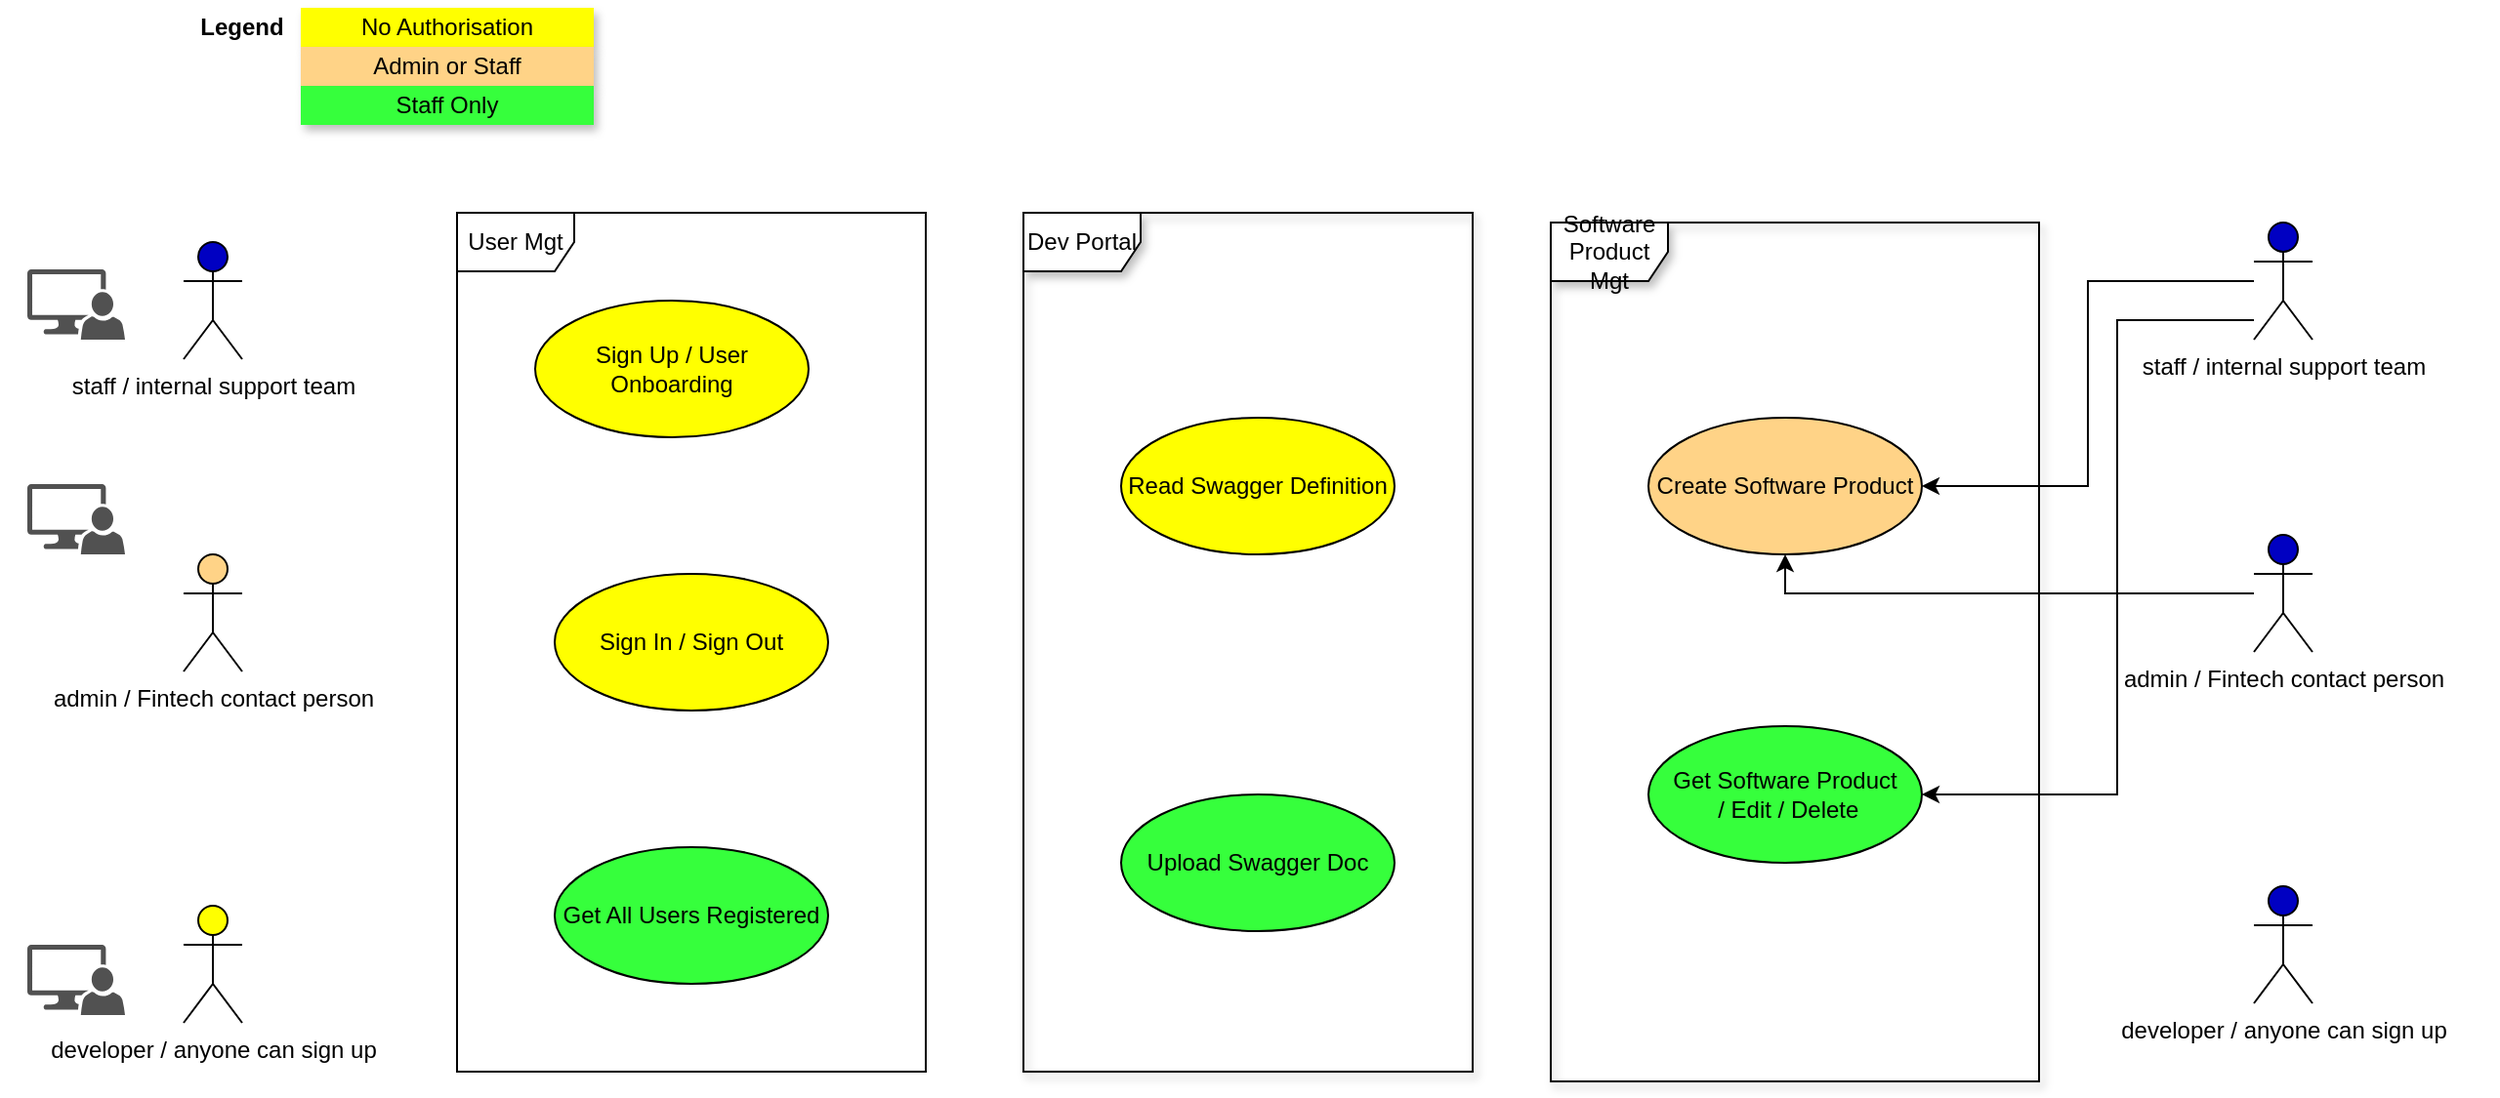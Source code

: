 <mxfile version="13.5.8" type="github">
  <diagram name="Page-1" id="e7e014a7-5840-1c2e-5031-d8a46d1fe8dd">
    <mxGraphModel dx="1263" dy="682" grid="1" gridSize="10" guides="1" tooltips="1" connect="1" arrows="1" fold="1" page="1" pageScale="1" pageWidth="1169" pageHeight="826" background="#ffffff" math="0" shadow="0">
      <root>
        <mxCell id="0" />
        <mxCell id="1" parent="0" />
        <mxCell id="DFxoOUwJSN-Vv42BanRs-62" value="Dev Portal" style="shape=umlFrame;whiteSpace=wrap;html=1;shadow=1;" vertex="1" parent="1">
          <mxGeometry x="530" y="115" width="230" height="440" as="geometry" />
        </mxCell>
        <mxCell id="DFxoOUwJSN-Vv42BanRs-64" value="Software Product Mgt" style="shape=umlFrame;whiteSpace=wrap;html=1;shadow=1;" vertex="1" parent="1">
          <mxGeometry x="800" y="120" width="250" height="440" as="geometry" />
        </mxCell>
        <mxCell id="DFxoOUwJSN-Vv42BanRs-56" value="User Mgt" style="shape=umlFrame;whiteSpace=wrap;html=1;shadow=0;" vertex="1" parent="1">
          <mxGeometry x="240" y="115" width="240" height="440" as="geometry" />
        </mxCell>
        <mxCell id="DFxoOUwJSN-Vv42BanRs-41" value="staff / internal support team" style="shape=umlActor;verticalLabelPosition=bottom;verticalAlign=top;html=1;fillColor=#0000C2;" vertex="1" parent="1">
          <mxGeometry x="100" y="130" width="30" height="60" as="geometry" />
        </mxCell>
        <mxCell id="DFxoOUwJSN-Vv42BanRs-42" value="admin / Fintech contact person" style="shape=umlActor;verticalLabelPosition=bottom;verticalAlign=top;html=1;fillColor=#FFD387;" vertex="1" parent="1">
          <mxGeometry x="100" y="290" width="30" height="60" as="geometry" />
        </mxCell>
        <mxCell id="DFxoOUwJSN-Vv42BanRs-43" value="developer / anyone can sign up" style="shape=umlActor;verticalLabelPosition=bottom;verticalAlign=top;html=1;fillColor=#FFFF00;" vertex="1" parent="1">
          <mxGeometry x="100" y="470" width="30" height="60" as="geometry" />
        </mxCell>
        <mxCell id="DFxoOUwJSN-Vv42BanRs-47" value="Sign In / Sign Out" style="ellipse;whiteSpace=wrap;html=1;fillColor=#FFFF00;" vertex="1" parent="1">
          <mxGeometry x="290" y="300" width="140" height="70" as="geometry" />
        </mxCell>
        <mxCell id="DFxoOUwJSN-Vv42BanRs-48" value="Sign Up / User Onboarding" style="ellipse;whiteSpace=wrap;html=1;fillColor=#FFFF00;" vertex="1" parent="1">
          <mxGeometry x="280" y="160" width="140" height="70" as="geometry" />
        </mxCell>
        <mxCell id="DFxoOUwJSN-Vv42BanRs-50" value="Create Software Product" style="ellipse;whiteSpace=wrap;html=1;fillColor=#FFD387;" vertex="1" parent="1">
          <mxGeometry x="850" y="220" width="140" height="70" as="geometry" />
        </mxCell>
        <mxCell id="DFxoOUwJSN-Vv42BanRs-51" value="Get Software Product&lt;br&gt;&amp;nbsp;/ Edit / Delete" style="ellipse;whiteSpace=wrap;html=1;fillColor=#36FF3C;" vertex="1" parent="1">
          <mxGeometry x="850" y="378" width="140" height="70" as="geometry" />
        </mxCell>
        <mxCell id="DFxoOUwJSN-Vv42BanRs-52" value="Read Swagger Definition" style="ellipse;whiteSpace=wrap;html=1;fillColor=#FFFF00;" vertex="1" parent="1">
          <mxGeometry x="580" y="220" width="140" height="70" as="geometry" />
        </mxCell>
        <mxCell id="DFxoOUwJSN-Vv42BanRs-53" value="Upload Swagger Doc" style="ellipse;whiteSpace=wrap;html=1;fillColor=#36FF3C;" vertex="1" parent="1">
          <mxGeometry x="580" y="413" width="140" height="70" as="geometry" />
        </mxCell>
        <mxCell id="DFxoOUwJSN-Vv42BanRs-55" value="Get All Users Registered" style="ellipse;whiteSpace=wrap;html=1;fillColor=#36FF3C;" vertex="1" parent="1">
          <mxGeometry x="290" y="440" width="140" height="70" as="geometry" />
        </mxCell>
        <mxCell id="DFxoOUwJSN-Vv42BanRs-74" style="edgeStyle=orthogonalEdgeStyle;rounded=0;orthogonalLoop=1;jettySize=auto;html=1;entryX=1;entryY=0.5;entryDx=0;entryDy=0;" edge="1" parent="1" source="DFxoOUwJSN-Vv42BanRs-59" target="DFxoOUwJSN-Vv42BanRs-50">
          <mxGeometry relative="1" as="geometry" />
        </mxCell>
        <mxCell id="DFxoOUwJSN-Vv42BanRs-75" style="edgeStyle=orthogonalEdgeStyle;rounded=0;orthogonalLoop=1;jettySize=auto;html=1;entryX=1;entryY=0.5;entryDx=0;entryDy=0;" edge="1" parent="1" source="DFxoOUwJSN-Vv42BanRs-59" target="DFxoOUwJSN-Vv42BanRs-51">
          <mxGeometry relative="1" as="geometry">
            <Array as="points">
              <mxPoint x="1090" y="170" />
              <mxPoint x="1090" y="413" />
            </Array>
          </mxGeometry>
        </mxCell>
        <mxCell id="DFxoOUwJSN-Vv42BanRs-59" value="staff / internal support team" style="shape=umlActor;verticalLabelPosition=bottom;verticalAlign=top;html=1;fillColor=#0000C2;" vertex="1" parent="1">
          <mxGeometry x="1160" y="120" width="30" height="60" as="geometry" />
        </mxCell>
        <mxCell id="DFxoOUwJSN-Vv42BanRs-76" style="edgeStyle=orthogonalEdgeStyle;rounded=0;orthogonalLoop=1;jettySize=auto;html=1;entryX=0.5;entryY=1;entryDx=0;entryDy=0;" edge="1" parent="1" source="DFxoOUwJSN-Vv42BanRs-60" target="DFxoOUwJSN-Vv42BanRs-50">
          <mxGeometry relative="1" as="geometry" />
        </mxCell>
        <mxCell id="DFxoOUwJSN-Vv42BanRs-60" value="admin / Fintech contact person" style="shape=umlActor;verticalLabelPosition=bottom;verticalAlign=top;html=1;fillColor=#0000C2;" vertex="1" parent="1">
          <mxGeometry x="1160" y="280" width="30" height="60" as="geometry" />
        </mxCell>
        <mxCell id="DFxoOUwJSN-Vv42BanRs-61" value="developer / anyone can sign up" style="shape=umlActor;verticalLabelPosition=bottom;verticalAlign=top;html=1;fillColor=#0000C2;" vertex="1" parent="1">
          <mxGeometry x="1160" y="460" width="30" height="60" as="geometry" />
        </mxCell>
        <mxCell id="DFxoOUwJSN-Vv42BanRs-70" value="Legend" style="text;html=1;strokeColor=none;fillColor=none;align=center;verticalAlign=middle;whiteSpace=wrap;rounded=0;shadow=1;fontStyle=1" vertex="1" parent="1">
          <mxGeometry x="110" y="10" width="40" height="20" as="geometry" />
        </mxCell>
        <mxCell id="DFxoOUwJSN-Vv42BanRs-78" value="" style="shape=image;html=1;verticalAlign=top;verticalLabelPosition=bottom;labelBackgroundColor=#ffffff;imageAspect=0;aspect=fixed;image=https://cdn4.iconfinder.com/data/icons/help-and-support-5/64/phone-call-service-support-customer-128.png;shadow=1;strokeColor=#3D77FF;fillColor=#FFFF00;" vertex="1" parent="1">
          <mxGeometry x="10" y="80" width="50" height="50" as="geometry" />
        </mxCell>
        <mxCell id="DFxoOUwJSN-Vv42BanRs-79" value="" style="shape=image;html=1;verticalAlign=top;verticalLabelPosition=bottom;labelBackgroundColor=#ffffff;imageAspect=0;aspect=fixed;image=https://cdn4.iconfinder.com/data/icons/help-and-support-5/64/phone-call-service-support-customer-128.png;shadow=1;strokeColor=#3D77FF;fillColor=#FFFF00;" vertex="1" parent="1">
          <mxGeometry x="1230" y="120" width="49" height="49" as="geometry" />
        </mxCell>
        <mxCell id="DFxoOUwJSN-Vv42BanRs-81" value="" style="pointerEvents=1;shadow=0;dashed=0;html=1;strokeColor=none;labelPosition=center;verticalLabelPosition=bottom;verticalAlign=top;align=center;fillColor=#515151;shape=mxgraph.mscae.system_center.admin_console" vertex="1" parent="1">
          <mxGeometry x="20" y="254" width="50" height="36" as="geometry" />
        </mxCell>
        <mxCell id="DFxoOUwJSN-Vv42BanRs-82" value="" style="pointerEvents=1;shadow=0;dashed=0;html=1;strokeColor=none;labelPosition=center;verticalLabelPosition=bottom;verticalAlign=top;align=center;fillColor=#515151;shape=mxgraph.mscae.system_center.admin_console" vertex="1" parent="1">
          <mxGeometry x="20" y="490" width="50" height="36" as="geometry" />
        </mxCell>
        <mxCell id="DFxoOUwJSN-Vv42BanRs-83" value="" style="pointerEvents=1;shadow=0;dashed=0;html=1;strokeColor=none;labelPosition=center;verticalLabelPosition=bottom;verticalAlign=top;align=center;fillColor=#515151;shape=mxgraph.mscae.system_center.admin_console" vertex="1" parent="1">
          <mxGeometry x="20" y="144" width="50" height="36" as="geometry" />
        </mxCell>
        <mxCell id="DFxoOUwJSN-Vv42BanRs-84" value="" style="group" vertex="1" connectable="0" parent="1">
          <mxGeometry x="160" y="10" width="150" height="60" as="geometry" />
        </mxCell>
        <mxCell id="DFxoOUwJSN-Vv42BanRs-65" value="No Authorisation" style="text;html=1;strokeColor=none;fillColor=#FFFF00;align=center;verticalAlign=middle;whiteSpace=wrap;rounded=0;shadow=1;" vertex="1" parent="DFxoOUwJSN-Vv42BanRs-84">
          <mxGeometry width="150" height="20" as="geometry" />
        </mxCell>
        <mxCell id="DFxoOUwJSN-Vv42BanRs-66" value="Admin or Staff" style="text;html=1;strokeColor=none;fillColor=#FFD387;align=center;verticalAlign=middle;whiteSpace=wrap;rounded=0;shadow=1;" vertex="1" parent="DFxoOUwJSN-Vv42BanRs-84">
          <mxGeometry y="20" width="150" height="20" as="geometry" />
        </mxCell>
        <mxCell id="DFxoOUwJSN-Vv42BanRs-67" value="Staff Only" style="text;html=1;strokeColor=none;fillColor=#36FF3C;align=center;verticalAlign=middle;whiteSpace=wrap;rounded=0;shadow=1;" vertex="1" parent="DFxoOUwJSN-Vv42BanRs-84">
          <mxGeometry y="40" width="150" height="20" as="geometry" />
        </mxCell>
      </root>
    </mxGraphModel>
  </diagram>
</mxfile>
